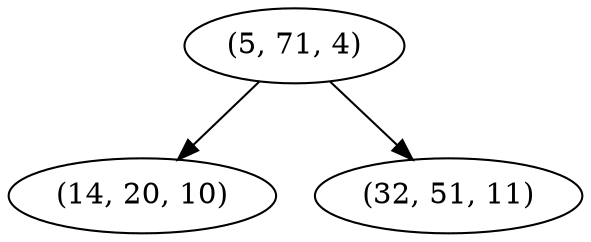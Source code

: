 digraph tree {
    "(5, 71, 4)";
    "(14, 20, 10)";
    "(32, 51, 11)";
    "(5, 71, 4)" -> "(14, 20, 10)";
    "(5, 71, 4)" -> "(32, 51, 11)";
}
